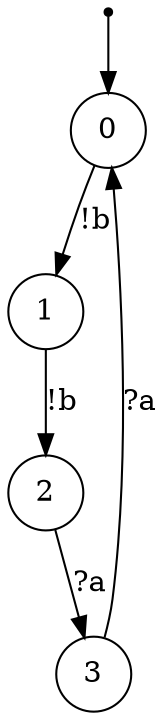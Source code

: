 digraph {
 node [shape=point] ENTRY
 node [shape=circle]
 ENTRY -> 0
0 -> 1 [label="!b"]
1 -> 2 [label="!b"]
2 -> 3 [label="?a"]
3 -> 0 [label="?a"]
}